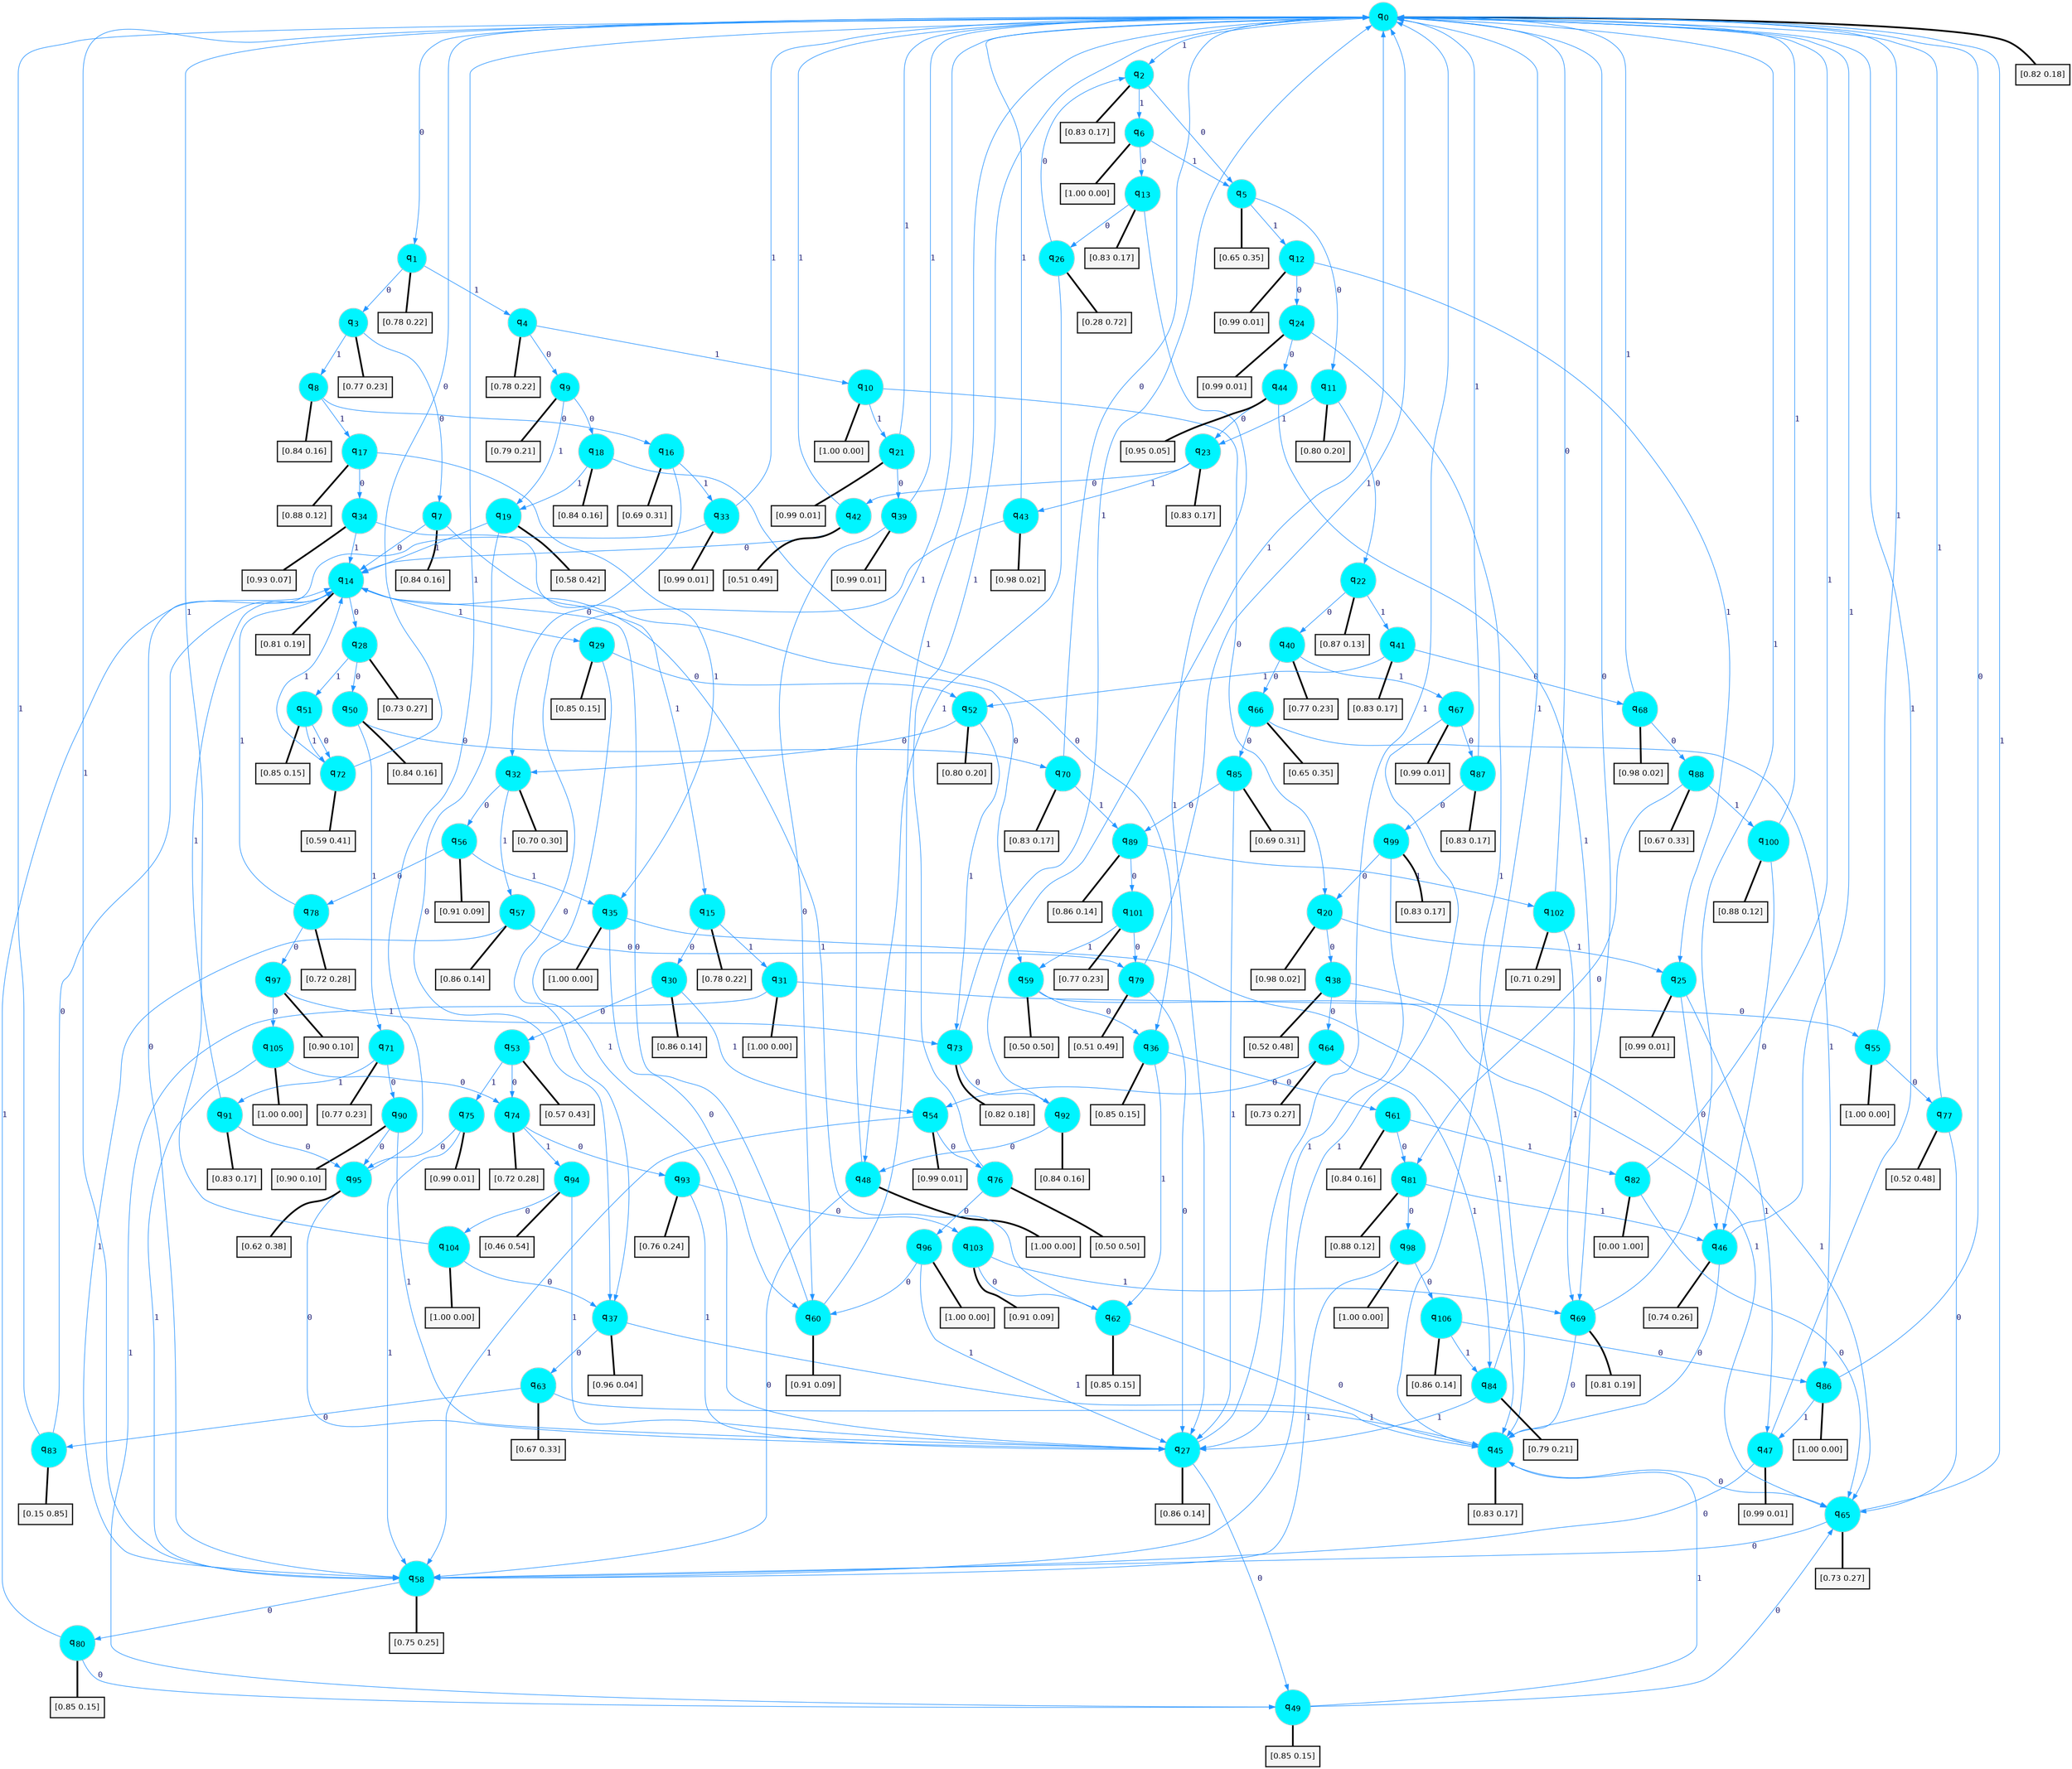 digraph G {
graph [
bgcolor=transparent, dpi=300, rankdir=TD, size="40,25"];
node [
color=gray, fillcolor=turquoise1, fontcolor=black, fontname=Helvetica, fontsize=16, fontweight=bold, shape=circle, style=filled];
edge [
arrowsize=1, color=dodgerblue1, fontcolor=midnightblue, fontname=courier, fontweight=bold, penwidth=1, style=solid, weight=20];
0[label=<q<SUB>0</SUB>>];
1[label=<q<SUB>1</SUB>>];
2[label=<q<SUB>2</SUB>>];
3[label=<q<SUB>3</SUB>>];
4[label=<q<SUB>4</SUB>>];
5[label=<q<SUB>5</SUB>>];
6[label=<q<SUB>6</SUB>>];
7[label=<q<SUB>7</SUB>>];
8[label=<q<SUB>8</SUB>>];
9[label=<q<SUB>9</SUB>>];
10[label=<q<SUB>10</SUB>>];
11[label=<q<SUB>11</SUB>>];
12[label=<q<SUB>12</SUB>>];
13[label=<q<SUB>13</SUB>>];
14[label=<q<SUB>14</SUB>>];
15[label=<q<SUB>15</SUB>>];
16[label=<q<SUB>16</SUB>>];
17[label=<q<SUB>17</SUB>>];
18[label=<q<SUB>18</SUB>>];
19[label=<q<SUB>19</SUB>>];
20[label=<q<SUB>20</SUB>>];
21[label=<q<SUB>21</SUB>>];
22[label=<q<SUB>22</SUB>>];
23[label=<q<SUB>23</SUB>>];
24[label=<q<SUB>24</SUB>>];
25[label=<q<SUB>25</SUB>>];
26[label=<q<SUB>26</SUB>>];
27[label=<q<SUB>27</SUB>>];
28[label=<q<SUB>28</SUB>>];
29[label=<q<SUB>29</SUB>>];
30[label=<q<SUB>30</SUB>>];
31[label=<q<SUB>31</SUB>>];
32[label=<q<SUB>32</SUB>>];
33[label=<q<SUB>33</SUB>>];
34[label=<q<SUB>34</SUB>>];
35[label=<q<SUB>35</SUB>>];
36[label=<q<SUB>36</SUB>>];
37[label=<q<SUB>37</SUB>>];
38[label=<q<SUB>38</SUB>>];
39[label=<q<SUB>39</SUB>>];
40[label=<q<SUB>40</SUB>>];
41[label=<q<SUB>41</SUB>>];
42[label=<q<SUB>42</SUB>>];
43[label=<q<SUB>43</SUB>>];
44[label=<q<SUB>44</SUB>>];
45[label=<q<SUB>45</SUB>>];
46[label=<q<SUB>46</SUB>>];
47[label=<q<SUB>47</SUB>>];
48[label=<q<SUB>48</SUB>>];
49[label=<q<SUB>49</SUB>>];
50[label=<q<SUB>50</SUB>>];
51[label=<q<SUB>51</SUB>>];
52[label=<q<SUB>52</SUB>>];
53[label=<q<SUB>53</SUB>>];
54[label=<q<SUB>54</SUB>>];
55[label=<q<SUB>55</SUB>>];
56[label=<q<SUB>56</SUB>>];
57[label=<q<SUB>57</SUB>>];
58[label=<q<SUB>58</SUB>>];
59[label=<q<SUB>59</SUB>>];
60[label=<q<SUB>60</SUB>>];
61[label=<q<SUB>61</SUB>>];
62[label=<q<SUB>62</SUB>>];
63[label=<q<SUB>63</SUB>>];
64[label=<q<SUB>64</SUB>>];
65[label=<q<SUB>65</SUB>>];
66[label=<q<SUB>66</SUB>>];
67[label=<q<SUB>67</SUB>>];
68[label=<q<SUB>68</SUB>>];
69[label=<q<SUB>69</SUB>>];
70[label=<q<SUB>70</SUB>>];
71[label=<q<SUB>71</SUB>>];
72[label=<q<SUB>72</SUB>>];
73[label=<q<SUB>73</SUB>>];
74[label=<q<SUB>74</SUB>>];
75[label=<q<SUB>75</SUB>>];
76[label=<q<SUB>76</SUB>>];
77[label=<q<SUB>77</SUB>>];
78[label=<q<SUB>78</SUB>>];
79[label=<q<SUB>79</SUB>>];
80[label=<q<SUB>80</SUB>>];
81[label=<q<SUB>81</SUB>>];
82[label=<q<SUB>82</SUB>>];
83[label=<q<SUB>83</SUB>>];
84[label=<q<SUB>84</SUB>>];
85[label=<q<SUB>85</SUB>>];
86[label=<q<SUB>86</SUB>>];
87[label=<q<SUB>87</SUB>>];
88[label=<q<SUB>88</SUB>>];
89[label=<q<SUB>89</SUB>>];
90[label=<q<SUB>90</SUB>>];
91[label=<q<SUB>91</SUB>>];
92[label=<q<SUB>92</SUB>>];
93[label=<q<SUB>93</SUB>>];
94[label=<q<SUB>94</SUB>>];
95[label=<q<SUB>95</SUB>>];
96[label=<q<SUB>96</SUB>>];
97[label=<q<SUB>97</SUB>>];
98[label=<q<SUB>98</SUB>>];
99[label=<q<SUB>99</SUB>>];
100[label=<q<SUB>100</SUB>>];
101[label=<q<SUB>101</SUB>>];
102[label=<q<SUB>102</SUB>>];
103[label=<q<SUB>103</SUB>>];
104[label=<q<SUB>104</SUB>>];
105[label=<q<SUB>105</SUB>>];
106[label=<q<SUB>106</SUB>>];
107[label="[0.82 0.18]", shape=box,fontcolor=black, fontname=Helvetica, fontsize=14, penwidth=2, fillcolor=whitesmoke,color=black];
108[label="[0.78 0.22]", shape=box,fontcolor=black, fontname=Helvetica, fontsize=14, penwidth=2, fillcolor=whitesmoke,color=black];
109[label="[0.83 0.17]", shape=box,fontcolor=black, fontname=Helvetica, fontsize=14, penwidth=2, fillcolor=whitesmoke,color=black];
110[label="[0.77 0.23]", shape=box,fontcolor=black, fontname=Helvetica, fontsize=14, penwidth=2, fillcolor=whitesmoke,color=black];
111[label="[0.78 0.22]", shape=box,fontcolor=black, fontname=Helvetica, fontsize=14, penwidth=2, fillcolor=whitesmoke,color=black];
112[label="[0.65 0.35]", shape=box,fontcolor=black, fontname=Helvetica, fontsize=14, penwidth=2, fillcolor=whitesmoke,color=black];
113[label="[1.00 0.00]", shape=box,fontcolor=black, fontname=Helvetica, fontsize=14, penwidth=2, fillcolor=whitesmoke,color=black];
114[label="[0.84 0.16]", shape=box,fontcolor=black, fontname=Helvetica, fontsize=14, penwidth=2, fillcolor=whitesmoke,color=black];
115[label="[0.84 0.16]", shape=box,fontcolor=black, fontname=Helvetica, fontsize=14, penwidth=2, fillcolor=whitesmoke,color=black];
116[label="[0.79 0.21]", shape=box,fontcolor=black, fontname=Helvetica, fontsize=14, penwidth=2, fillcolor=whitesmoke,color=black];
117[label="[1.00 0.00]", shape=box,fontcolor=black, fontname=Helvetica, fontsize=14, penwidth=2, fillcolor=whitesmoke,color=black];
118[label="[0.80 0.20]", shape=box,fontcolor=black, fontname=Helvetica, fontsize=14, penwidth=2, fillcolor=whitesmoke,color=black];
119[label="[0.99 0.01]", shape=box,fontcolor=black, fontname=Helvetica, fontsize=14, penwidth=2, fillcolor=whitesmoke,color=black];
120[label="[0.83 0.17]", shape=box,fontcolor=black, fontname=Helvetica, fontsize=14, penwidth=2, fillcolor=whitesmoke,color=black];
121[label="[0.81 0.19]", shape=box,fontcolor=black, fontname=Helvetica, fontsize=14, penwidth=2, fillcolor=whitesmoke,color=black];
122[label="[0.78 0.22]", shape=box,fontcolor=black, fontname=Helvetica, fontsize=14, penwidth=2, fillcolor=whitesmoke,color=black];
123[label="[0.69 0.31]", shape=box,fontcolor=black, fontname=Helvetica, fontsize=14, penwidth=2, fillcolor=whitesmoke,color=black];
124[label="[0.88 0.12]", shape=box,fontcolor=black, fontname=Helvetica, fontsize=14, penwidth=2, fillcolor=whitesmoke,color=black];
125[label="[0.84 0.16]", shape=box,fontcolor=black, fontname=Helvetica, fontsize=14, penwidth=2, fillcolor=whitesmoke,color=black];
126[label="[0.58 0.42]", shape=box,fontcolor=black, fontname=Helvetica, fontsize=14, penwidth=2, fillcolor=whitesmoke,color=black];
127[label="[0.98 0.02]", shape=box,fontcolor=black, fontname=Helvetica, fontsize=14, penwidth=2, fillcolor=whitesmoke,color=black];
128[label="[0.99 0.01]", shape=box,fontcolor=black, fontname=Helvetica, fontsize=14, penwidth=2, fillcolor=whitesmoke,color=black];
129[label="[0.87 0.13]", shape=box,fontcolor=black, fontname=Helvetica, fontsize=14, penwidth=2, fillcolor=whitesmoke,color=black];
130[label="[0.83 0.17]", shape=box,fontcolor=black, fontname=Helvetica, fontsize=14, penwidth=2, fillcolor=whitesmoke,color=black];
131[label="[0.99 0.01]", shape=box,fontcolor=black, fontname=Helvetica, fontsize=14, penwidth=2, fillcolor=whitesmoke,color=black];
132[label="[0.99 0.01]", shape=box,fontcolor=black, fontname=Helvetica, fontsize=14, penwidth=2, fillcolor=whitesmoke,color=black];
133[label="[0.28 0.72]", shape=box,fontcolor=black, fontname=Helvetica, fontsize=14, penwidth=2, fillcolor=whitesmoke,color=black];
134[label="[0.86 0.14]", shape=box,fontcolor=black, fontname=Helvetica, fontsize=14, penwidth=2, fillcolor=whitesmoke,color=black];
135[label="[0.73 0.27]", shape=box,fontcolor=black, fontname=Helvetica, fontsize=14, penwidth=2, fillcolor=whitesmoke,color=black];
136[label="[0.85 0.15]", shape=box,fontcolor=black, fontname=Helvetica, fontsize=14, penwidth=2, fillcolor=whitesmoke,color=black];
137[label="[0.86 0.14]", shape=box,fontcolor=black, fontname=Helvetica, fontsize=14, penwidth=2, fillcolor=whitesmoke,color=black];
138[label="[1.00 0.00]", shape=box,fontcolor=black, fontname=Helvetica, fontsize=14, penwidth=2, fillcolor=whitesmoke,color=black];
139[label="[0.70 0.30]", shape=box,fontcolor=black, fontname=Helvetica, fontsize=14, penwidth=2, fillcolor=whitesmoke,color=black];
140[label="[0.99 0.01]", shape=box,fontcolor=black, fontname=Helvetica, fontsize=14, penwidth=2, fillcolor=whitesmoke,color=black];
141[label="[0.93 0.07]", shape=box,fontcolor=black, fontname=Helvetica, fontsize=14, penwidth=2, fillcolor=whitesmoke,color=black];
142[label="[1.00 0.00]", shape=box,fontcolor=black, fontname=Helvetica, fontsize=14, penwidth=2, fillcolor=whitesmoke,color=black];
143[label="[0.85 0.15]", shape=box,fontcolor=black, fontname=Helvetica, fontsize=14, penwidth=2, fillcolor=whitesmoke,color=black];
144[label="[0.96 0.04]", shape=box,fontcolor=black, fontname=Helvetica, fontsize=14, penwidth=2, fillcolor=whitesmoke,color=black];
145[label="[0.52 0.48]", shape=box,fontcolor=black, fontname=Helvetica, fontsize=14, penwidth=2, fillcolor=whitesmoke,color=black];
146[label="[0.99 0.01]", shape=box,fontcolor=black, fontname=Helvetica, fontsize=14, penwidth=2, fillcolor=whitesmoke,color=black];
147[label="[0.77 0.23]", shape=box,fontcolor=black, fontname=Helvetica, fontsize=14, penwidth=2, fillcolor=whitesmoke,color=black];
148[label="[0.83 0.17]", shape=box,fontcolor=black, fontname=Helvetica, fontsize=14, penwidth=2, fillcolor=whitesmoke,color=black];
149[label="[0.51 0.49]", shape=box,fontcolor=black, fontname=Helvetica, fontsize=14, penwidth=2, fillcolor=whitesmoke,color=black];
150[label="[0.98 0.02]", shape=box,fontcolor=black, fontname=Helvetica, fontsize=14, penwidth=2, fillcolor=whitesmoke,color=black];
151[label="[0.95 0.05]", shape=box,fontcolor=black, fontname=Helvetica, fontsize=14, penwidth=2, fillcolor=whitesmoke,color=black];
152[label="[0.83 0.17]", shape=box,fontcolor=black, fontname=Helvetica, fontsize=14, penwidth=2, fillcolor=whitesmoke,color=black];
153[label="[0.74 0.26]", shape=box,fontcolor=black, fontname=Helvetica, fontsize=14, penwidth=2, fillcolor=whitesmoke,color=black];
154[label="[0.99 0.01]", shape=box,fontcolor=black, fontname=Helvetica, fontsize=14, penwidth=2, fillcolor=whitesmoke,color=black];
155[label="[1.00 0.00]", shape=box,fontcolor=black, fontname=Helvetica, fontsize=14, penwidth=2, fillcolor=whitesmoke,color=black];
156[label="[0.85 0.15]", shape=box,fontcolor=black, fontname=Helvetica, fontsize=14, penwidth=2, fillcolor=whitesmoke,color=black];
157[label="[0.84 0.16]", shape=box,fontcolor=black, fontname=Helvetica, fontsize=14, penwidth=2, fillcolor=whitesmoke,color=black];
158[label="[0.85 0.15]", shape=box,fontcolor=black, fontname=Helvetica, fontsize=14, penwidth=2, fillcolor=whitesmoke,color=black];
159[label="[0.80 0.20]", shape=box,fontcolor=black, fontname=Helvetica, fontsize=14, penwidth=2, fillcolor=whitesmoke,color=black];
160[label="[0.57 0.43]", shape=box,fontcolor=black, fontname=Helvetica, fontsize=14, penwidth=2, fillcolor=whitesmoke,color=black];
161[label="[0.99 0.01]", shape=box,fontcolor=black, fontname=Helvetica, fontsize=14, penwidth=2, fillcolor=whitesmoke,color=black];
162[label="[1.00 0.00]", shape=box,fontcolor=black, fontname=Helvetica, fontsize=14, penwidth=2, fillcolor=whitesmoke,color=black];
163[label="[0.91 0.09]", shape=box,fontcolor=black, fontname=Helvetica, fontsize=14, penwidth=2, fillcolor=whitesmoke,color=black];
164[label="[0.86 0.14]", shape=box,fontcolor=black, fontname=Helvetica, fontsize=14, penwidth=2, fillcolor=whitesmoke,color=black];
165[label="[0.75 0.25]", shape=box,fontcolor=black, fontname=Helvetica, fontsize=14, penwidth=2, fillcolor=whitesmoke,color=black];
166[label="[0.50 0.50]", shape=box,fontcolor=black, fontname=Helvetica, fontsize=14, penwidth=2, fillcolor=whitesmoke,color=black];
167[label="[0.91 0.09]", shape=box,fontcolor=black, fontname=Helvetica, fontsize=14, penwidth=2, fillcolor=whitesmoke,color=black];
168[label="[0.84 0.16]", shape=box,fontcolor=black, fontname=Helvetica, fontsize=14, penwidth=2, fillcolor=whitesmoke,color=black];
169[label="[0.85 0.15]", shape=box,fontcolor=black, fontname=Helvetica, fontsize=14, penwidth=2, fillcolor=whitesmoke,color=black];
170[label="[0.67 0.33]", shape=box,fontcolor=black, fontname=Helvetica, fontsize=14, penwidth=2, fillcolor=whitesmoke,color=black];
171[label="[0.73 0.27]", shape=box,fontcolor=black, fontname=Helvetica, fontsize=14, penwidth=2, fillcolor=whitesmoke,color=black];
172[label="[0.73 0.27]", shape=box,fontcolor=black, fontname=Helvetica, fontsize=14, penwidth=2, fillcolor=whitesmoke,color=black];
173[label="[0.65 0.35]", shape=box,fontcolor=black, fontname=Helvetica, fontsize=14, penwidth=2, fillcolor=whitesmoke,color=black];
174[label="[0.99 0.01]", shape=box,fontcolor=black, fontname=Helvetica, fontsize=14, penwidth=2, fillcolor=whitesmoke,color=black];
175[label="[0.98 0.02]", shape=box,fontcolor=black, fontname=Helvetica, fontsize=14, penwidth=2, fillcolor=whitesmoke,color=black];
176[label="[0.81 0.19]", shape=box,fontcolor=black, fontname=Helvetica, fontsize=14, penwidth=2, fillcolor=whitesmoke,color=black];
177[label="[0.83 0.17]", shape=box,fontcolor=black, fontname=Helvetica, fontsize=14, penwidth=2, fillcolor=whitesmoke,color=black];
178[label="[0.77 0.23]", shape=box,fontcolor=black, fontname=Helvetica, fontsize=14, penwidth=2, fillcolor=whitesmoke,color=black];
179[label="[0.59 0.41]", shape=box,fontcolor=black, fontname=Helvetica, fontsize=14, penwidth=2, fillcolor=whitesmoke,color=black];
180[label="[0.82 0.18]", shape=box,fontcolor=black, fontname=Helvetica, fontsize=14, penwidth=2, fillcolor=whitesmoke,color=black];
181[label="[0.72 0.28]", shape=box,fontcolor=black, fontname=Helvetica, fontsize=14, penwidth=2, fillcolor=whitesmoke,color=black];
182[label="[0.99 0.01]", shape=box,fontcolor=black, fontname=Helvetica, fontsize=14, penwidth=2, fillcolor=whitesmoke,color=black];
183[label="[0.50 0.50]", shape=box,fontcolor=black, fontname=Helvetica, fontsize=14, penwidth=2, fillcolor=whitesmoke,color=black];
184[label="[0.52 0.48]", shape=box,fontcolor=black, fontname=Helvetica, fontsize=14, penwidth=2, fillcolor=whitesmoke,color=black];
185[label="[0.72 0.28]", shape=box,fontcolor=black, fontname=Helvetica, fontsize=14, penwidth=2, fillcolor=whitesmoke,color=black];
186[label="[0.51 0.49]", shape=box,fontcolor=black, fontname=Helvetica, fontsize=14, penwidth=2, fillcolor=whitesmoke,color=black];
187[label="[0.85 0.15]", shape=box,fontcolor=black, fontname=Helvetica, fontsize=14, penwidth=2, fillcolor=whitesmoke,color=black];
188[label="[0.88 0.12]", shape=box,fontcolor=black, fontname=Helvetica, fontsize=14, penwidth=2, fillcolor=whitesmoke,color=black];
189[label="[0.00 1.00]", shape=box,fontcolor=black, fontname=Helvetica, fontsize=14, penwidth=2, fillcolor=whitesmoke,color=black];
190[label="[0.15 0.85]", shape=box,fontcolor=black, fontname=Helvetica, fontsize=14, penwidth=2, fillcolor=whitesmoke,color=black];
191[label="[0.79 0.21]", shape=box,fontcolor=black, fontname=Helvetica, fontsize=14, penwidth=2, fillcolor=whitesmoke,color=black];
192[label="[0.69 0.31]", shape=box,fontcolor=black, fontname=Helvetica, fontsize=14, penwidth=2, fillcolor=whitesmoke,color=black];
193[label="[1.00 0.00]", shape=box,fontcolor=black, fontname=Helvetica, fontsize=14, penwidth=2, fillcolor=whitesmoke,color=black];
194[label="[0.83 0.17]", shape=box,fontcolor=black, fontname=Helvetica, fontsize=14, penwidth=2, fillcolor=whitesmoke,color=black];
195[label="[0.67 0.33]", shape=box,fontcolor=black, fontname=Helvetica, fontsize=14, penwidth=2, fillcolor=whitesmoke,color=black];
196[label="[0.86 0.14]", shape=box,fontcolor=black, fontname=Helvetica, fontsize=14, penwidth=2, fillcolor=whitesmoke,color=black];
197[label="[0.90 0.10]", shape=box,fontcolor=black, fontname=Helvetica, fontsize=14, penwidth=2, fillcolor=whitesmoke,color=black];
198[label="[0.83 0.17]", shape=box,fontcolor=black, fontname=Helvetica, fontsize=14, penwidth=2, fillcolor=whitesmoke,color=black];
199[label="[0.84 0.16]", shape=box,fontcolor=black, fontname=Helvetica, fontsize=14, penwidth=2, fillcolor=whitesmoke,color=black];
200[label="[0.76 0.24]", shape=box,fontcolor=black, fontname=Helvetica, fontsize=14, penwidth=2, fillcolor=whitesmoke,color=black];
201[label="[0.46 0.54]", shape=box,fontcolor=black, fontname=Helvetica, fontsize=14, penwidth=2, fillcolor=whitesmoke,color=black];
202[label="[0.62 0.38]", shape=box,fontcolor=black, fontname=Helvetica, fontsize=14, penwidth=2, fillcolor=whitesmoke,color=black];
203[label="[1.00 0.00]", shape=box,fontcolor=black, fontname=Helvetica, fontsize=14, penwidth=2, fillcolor=whitesmoke,color=black];
204[label="[0.90 0.10]", shape=box,fontcolor=black, fontname=Helvetica, fontsize=14, penwidth=2, fillcolor=whitesmoke,color=black];
205[label="[1.00 0.00]", shape=box,fontcolor=black, fontname=Helvetica, fontsize=14, penwidth=2, fillcolor=whitesmoke,color=black];
206[label="[0.83 0.17]", shape=box,fontcolor=black, fontname=Helvetica, fontsize=14, penwidth=2, fillcolor=whitesmoke,color=black];
207[label="[0.88 0.12]", shape=box,fontcolor=black, fontname=Helvetica, fontsize=14, penwidth=2, fillcolor=whitesmoke,color=black];
208[label="[0.77 0.23]", shape=box,fontcolor=black, fontname=Helvetica, fontsize=14, penwidth=2, fillcolor=whitesmoke,color=black];
209[label="[0.71 0.29]", shape=box,fontcolor=black, fontname=Helvetica, fontsize=14, penwidth=2, fillcolor=whitesmoke,color=black];
210[label="[0.91 0.09]", shape=box,fontcolor=black, fontname=Helvetica, fontsize=14, penwidth=2, fillcolor=whitesmoke,color=black];
211[label="[1.00 0.00]", shape=box,fontcolor=black, fontname=Helvetica, fontsize=14, penwidth=2, fillcolor=whitesmoke,color=black];
212[label="[1.00 0.00]", shape=box,fontcolor=black, fontname=Helvetica, fontsize=14, penwidth=2, fillcolor=whitesmoke,color=black];
213[label="[0.86 0.14]", shape=box,fontcolor=black, fontname=Helvetica, fontsize=14, penwidth=2, fillcolor=whitesmoke,color=black];
0->1 [label=0];
0->2 [label=1];
0->107 [arrowhead=none, penwidth=3,color=black];
1->3 [label=0];
1->4 [label=1];
1->108 [arrowhead=none, penwidth=3,color=black];
2->5 [label=0];
2->6 [label=1];
2->109 [arrowhead=none, penwidth=3,color=black];
3->7 [label=0];
3->8 [label=1];
3->110 [arrowhead=none, penwidth=3,color=black];
4->9 [label=0];
4->10 [label=1];
4->111 [arrowhead=none, penwidth=3,color=black];
5->11 [label=0];
5->12 [label=1];
5->112 [arrowhead=none, penwidth=3,color=black];
6->13 [label=0];
6->5 [label=1];
6->113 [arrowhead=none, penwidth=3,color=black];
7->14 [label=0];
7->15 [label=1];
7->114 [arrowhead=none, penwidth=3,color=black];
8->16 [label=0];
8->17 [label=1];
8->115 [arrowhead=none, penwidth=3,color=black];
9->18 [label=0];
9->19 [label=1];
9->116 [arrowhead=none, penwidth=3,color=black];
10->20 [label=0];
10->21 [label=1];
10->117 [arrowhead=none, penwidth=3,color=black];
11->22 [label=0];
11->23 [label=1];
11->118 [arrowhead=none, penwidth=3,color=black];
12->24 [label=0];
12->25 [label=1];
12->119 [arrowhead=none, penwidth=3,color=black];
13->26 [label=0];
13->27 [label=1];
13->120 [arrowhead=none, penwidth=3,color=black];
14->28 [label=0];
14->29 [label=1];
14->121 [arrowhead=none, penwidth=3,color=black];
15->30 [label=0];
15->31 [label=1];
15->122 [arrowhead=none, penwidth=3,color=black];
16->32 [label=0];
16->33 [label=1];
16->123 [arrowhead=none, penwidth=3,color=black];
17->34 [label=0];
17->35 [label=1];
17->124 [arrowhead=none, penwidth=3,color=black];
18->36 [label=0];
18->19 [label=1];
18->125 [arrowhead=none, penwidth=3,color=black];
19->37 [label=0];
19->14 [label=1];
19->126 [arrowhead=none, penwidth=3,color=black];
20->38 [label=0];
20->25 [label=1];
20->127 [arrowhead=none, penwidth=3,color=black];
21->39 [label=0];
21->0 [label=1];
21->128 [arrowhead=none, penwidth=3,color=black];
22->40 [label=0];
22->41 [label=1];
22->129 [arrowhead=none, penwidth=3,color=black];
23->42 [label=0];
23->43 [label=1];
23->130 [arrowhead=none, penwidth=3,color=black];
24->44 [label=0];
24->45 [label=1];
24->131 [arrowhead=none, penwidth=3,color=black];
25->46 [label=0];
25->47 [label=1];
25->132 [arrowhead=none, penwidth=3,color=black];
26->2 [label=0];
26->48 [label=1];
26->133 [arrowhead=none, penwidth=3,color=black];
27->49 [label=0];
27->0 [label=1];
27->134 [arrowhead=none, penwidth=3,color=black];
28->50 [label=0];
28->51 [label=1];
28->135 [arrowhead=none, penwidth=3,color=black];
29->52 [label=0];
29->27 [label=1];
29->136 [arrowhead=none, penwidth=3,color=black];
30->53 [label=0];
30->54 [label=1];
30->137 [arrowhead=none, penwidth=3,color=black];
31->55 [label=0];
31->49 [label=1];
31->138 [arrowhead=none, penwidth=3,color=black];
32->56 [label=0];
32->57 [label=1];
32->139 [arrowhead=none, penwidth=3,color=black];
33->58 [label=0];
33->0 [label=1];
33->140 [arrowhead=none, penwidth=3,color=black];
34->59 [label=0];
34->14 [label=1];
34->141 [arrowhead=none, penwidth=3,color=black];
35->60 [label=0];
35->45 [label=1];
35->142 [arrowhead=none, penwidth=3,color=black];
36->61 [label=0];
36->62 [label=1];
36->143 [arrowhead=none, penwidth=3,color=black];
37->63 [label=0];
37->45 [label=1];
37->144 [arrowhead=none, penwidth=3,color=black];
38->64 [label=0];
38->65 [label=1];
38->145 [arrowhead=none, penwidth=3,color=black];
39->60 [label=0];
39->0 [label=1];
39->146 [arrowhead=none, penwidth=3,color=black];
40->66 [label=0];
40->67 [label=1];
40->147 [arrowhead=none, penwidth=3,color=black];
41->68 [label=0];
41->52 [label=1];
41->148 [arrowhead=none, penwidth=3,color=black];
42->14 [label=0];
42->0 [label=1];
42->149 [arrowhead=none, penwidth=3,color=black];
43->37 [label=0];
43->0 [label=1];
43->150 [arrowhead=none, penwidth=3,color=black];
44->23 [label=0];
44->69 [label=1];
44->151 [arrowhead=none, penwidth=3,color=black];
45->65 [label=0];
45->0 [label=1];
45->152 [arrowhead=none, penwidth=3,color=black];
46->45 [label=0];
46->0 [label=1];
46->153 [arrowhead=none, penwidth=3,color=black];
47->58 [label=0];
47->0 [label=1];
47->154 [arrowhead=none, penwidth=3,color=black];
48->58 [label=0];
48->0 [label=1];
48->155 [arrowhead=none, penwidth=3,color=black];
49->65 [label=0];
49->45 [label=1];
49->156 [arrowhead=none, penwidth=3,color=black];
50->70 [label=0];
50->71 [label=1];
50->157 [arrowhead=none, penwidth=3,color=black];
51->72 [label=0];
51->72 [label=1];
51->158 [arrowhead=none, penwidth=3,color=black];
52->32 [label=0];
52->73 [label=1];
52->159 [arrowhead=none, penwidth=3,color=black];
53->74 [label=0];
53->75 [label=1];
53->160 [arrowhead=none, penwidth=3,color=black];
54->76 [label=0];
54->58 [label=1];
54->161 [arrowhead=none, penwidth=3,color=black];
55->77 [label=0];
55->0 [label=1];
55->162 [arrowhead=none, penwidth=3,color=black];
56->78 [label=0];
56->35 [label=1];
56->163 [arrowhead=none, penwidth=3,color=black];
57->79 [label=0];
57->58 [label=1];
57->164 [arrowhead=none, penwidth=3,color=black];
58->80 [label=0];
58->0 [label=1];
58->165 [arrowhead=none, penwidth=3,color=black];
59->36 [label=0];
59->65 [label=1];
59->166 [arrowhead=none, penwidth=3,color=black];
60->14 [label=0];
60->0 [label=1];
60->167 [arrowhead=none, penwidth=3,color=black];
61->81 [label=0];
61->82 [label=1];
61->168 [arrowhead=none, penwidth=3,color=black];
62->45 [label=0];
62->14 [label=1];
62->169 [arrowhead=none, penwidth=3,color=black];
63->83 [label=0];
63->45 [label=1];
63->170 [arrowhead=none, penwidth=3,color=black];
64->54 [label=0];
64->84 [label=1];
64->171 [arrowhead=none, penwidth=3,color=black];
65->58 [label=0];
65->0 [label=1];
65->172 [arrowhead=none, penwidth=3,color=black];
66->85 [label=0];
66->86 [label=1];
66->173 [arrowhead=none, penwidth=3,color=black];
67->87 [label=0];
67->58 [label=1];
67->174 [arrowhead=none, penwidth=3,color=black];
68->88 [label=0];
68->0 [label=1];
68->175 [arrowhead=none, penwidth=3,color=black];
69->45 [label=0];
69->0 [label=1];
69->176 [arrowhead=none, penwidth=3,color=black];
70->0 [label=0];
70->89 [label=1];
70->177 [arrowhead=none, penwidth=3,color=black];
71->90 [label=0];
71->91 [label=1];
71->178 [arrowhead=none, penwidth=3,color=black];
72->0 [label=0];
72->14 [label=1];
72->179 [arrowhead=none, penwidth=3,color=black];
73->92 [label=0];
73->0 [label=1];
73->180 [arrowhead=none, penwidth=3,color=black];
74->93 [label=0];
74->94 [label=1];
74->181 [arrowhead=none, penwidth=3,color=black];
75->95 [label=0];
75->58 [label=1];
75->182 [arrowhead=none, penwidth=3,color=black];
76->96 [label=0];
76->0 [label=1];
76->183 [arrowhead=none, penwidth=3,color=black];
77->65 [label=0];
77->0 [label=1];
77->184 [arrowhead=none, penwidth=3,color=black];
78->97 [label=0];
78->14 [label=1];
78->185 [arrowhead=none, penwidth=3,color=black];
79->27 [label=0];
79->0 [label=1];
79->186 [arrowhead=none, penwidth=3,color=black];
80->49 [label=0];
80->14 [label=1];
80->187 [arrowhead=none, penwidth=3,color=black];
81->98 [label=0];
81->46 [label=1];
81->188 [arrowhead=none, penwidth=3,color=black];
82->65 [label=0];
82->0 [label=1];
82->189 [arrowhead=none, penwidth=3,color=black];
83->14 [label=0];
83->0 [label=1];
83->190 [arrowhead=none, penwidth=3,color=black];
84->0 [label=0];
84->27 [label=1];
84->191 [arrowhead=none, penwidth=3,color=black];
85->89 [label=0];
85->27 [label=1];
85->192 [arrowhead=none, penwidth=3,color=black];
86->0 [label=0];
86->47 [label=1];
86->193 [arrowhead=none, penwidth=3,color=black];
87->99 [label=0];
87->0 [label=1];
87->194 [arrowhead=none, penwidth=3,color=black];
88->81 [label=0];
88->100 [label=1];
88->195 [arrowhead=none, penwidth=3,color=black];
89->101 [label=0];
89->102 [label=1];
89->196 [arrowhead=none, penwidth=3,color=black];
90->95 [label=0];
90->27 [label=1];
90->197 [arrowhead=none, penwidth=3,color=black];
91->95 [label=0];
91->14 [label=1];
91->198 [arrowhead=none, penwidth=3,color=black];
92->48 [label=0];
92->0 [label=1];
92->199 [arrowhead=none, penwidth=3,color=black];
93->103 [label=0];
93->27 [label=1];
93->200 [arrowhead=none, penwidth=3,color=black];
94->104 [label=0];
94->27 [label=1];
94->201 [arrowhead=none, penwidth=3,color=black];
95->27 [label=0];
95->0 [label=1];
95->202 [arrowhead=none, penwidth=3,color=black];
96->60 [label=0];
96->27 [label=1];
96->203 [arrowhead=none, penwidth=3,color=black];
97->105 [label=0];
97->73 [label=1];
97->204 [arrowhead=none, penwidth=3,color=black];
98->106 [label=0];
98->58 [label=1];
98->205 [arrowhead=none, penwidth=3,color=black];
99->20 [label=0];
99->27 [label=1];
99->206 [arrowhead=none, penwidth=3,color=black];
100->46 [label=0];
100->0 [label=1];
100->207 [arrowhead=none, penwidth=3,color=black];
101->79 [label=0];
101->59 [label=1];
101->208 [arrowhead=none, penwidth=3,color=black];
102->0 [label=0];
102->69 [label=1];
102->209 [arrowhead=none, penwidth=3,color=black];
103->62 [label=0];
103->69 [label=1];
103->210 [arrowhead=none, penwidth=3,color=black];
104->37 [label=0];
104->0 [label=1];
104->211 [arrowhead=none, penwidth=3,color=black];
105->74 [label=0];
105->58 [label=1];
105->212 [arrowhead=none, penwidth=3,color=black];
106->86 [label=0];
106->84 [label=1];
106->213 [arrowhead=none, penwidth=3,color=black];
}

